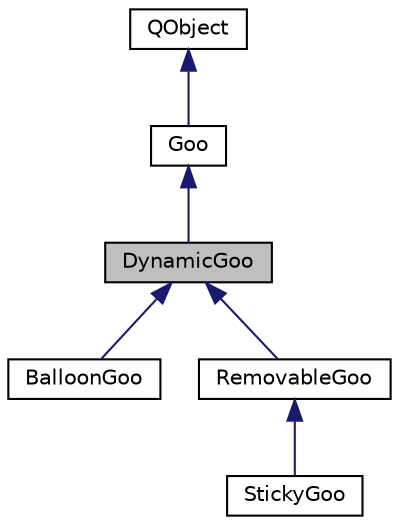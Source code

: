 digraph G
{
  edge [fontname="Helvetica",fontsize="10",labelfontname="Helvetica",labelfontsize="10"];
  node [fontname="Helvetica",fontsize="10",shape=record];
  Node1 [label="DynamicGoo",height=0.2,width=0.4,color="black", fillcolor="grey75", style="filled" fontcolor="black"];
  Node2 -> Node1 [dir="back",color="midnightblue",fontsize="10",style="solid",fontname="Helvetica"];
  Node2 [label="Goo",height=0.2,width=0.4,color="black", fillcolor="white", style="filled",URL="$classGoo.html"];
  Node3 -> Node2 [dir="back",color="midnightblue",fontsize="10",style="solid",fontname="Helvetica"];
  Node3 [label="QObject",height=0.2,width=0.4,color="black", fillcolor="white", style="filled",URL="$classQObject.html"];
  Node1 -> Node4 [dir="back",color="midnightblue",fontsize="10",style="solid",fontname="Helvetica"];
  Node4 [label="BalloonGoo",height=0.2,width=0.4,color="black", fillcolor="white", style="filled",URL="$classBalloonGoo.html"];
  Node1 -> Node5 [dir="back",color="midnightblue",fontsize="10",style="solid",fontname="Helvetica"];
  Node5 [label="RemovableGoo",height=0.2,width=0.4,color="black", fillcolor="white", style="filled",URL="$classRemovableGoo.html"];
  Node5 -> Node6 [dir="back",color="midnightblue",fontsize="10",style="solid",fontname="Helvetica"];
  Node6 [label="StickyGoo",height=0.2,width=0.4,color="black", fillcolor="white", style="filled",URL="$classStickyGoo.html"];
}
